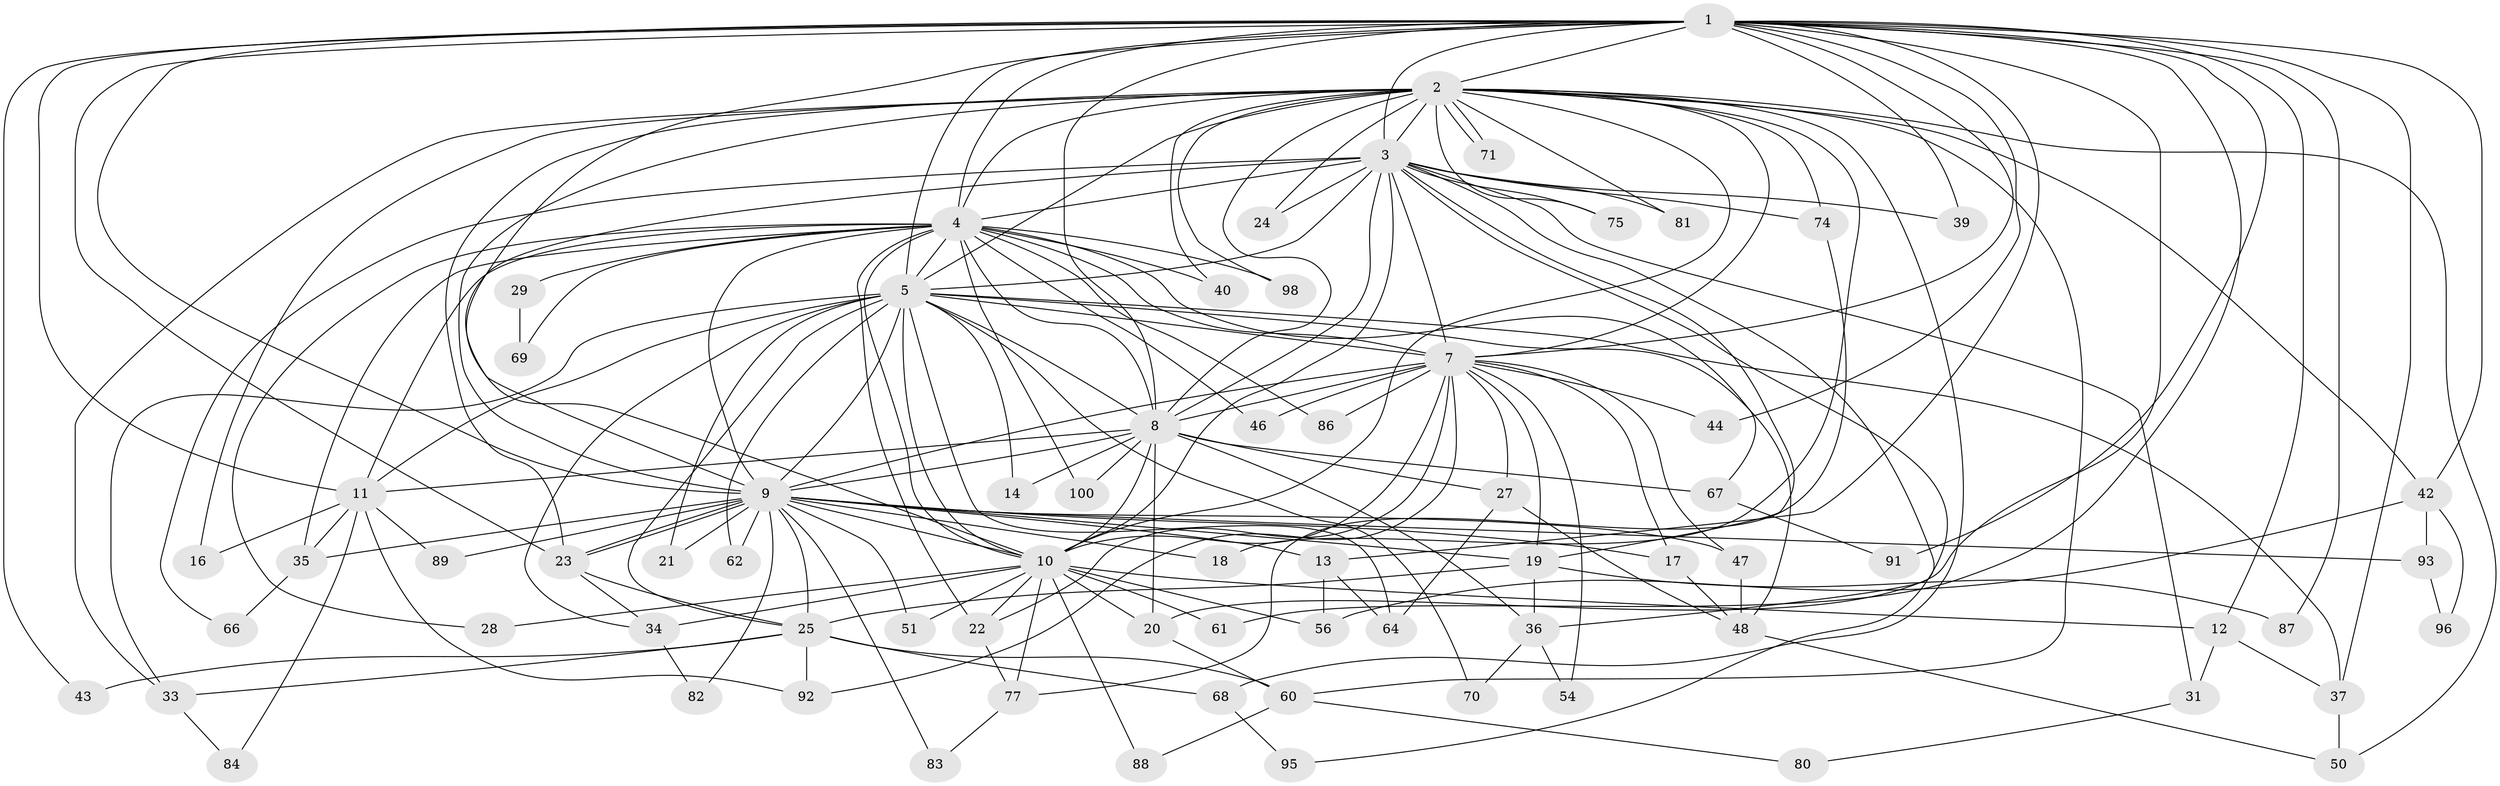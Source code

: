// original degree distribution, {22: 0.01, 25: 0.01, 19: 0.01, 18: 0.01, 21: 0.01, 14: 0.01, 20: 0.01, 16: 0.01, 27: 0.01, 17: 0.01, 9: 0.01, 4: 0.14, 2: 0.52, 3: 0.17, 5: 0.05, 6: 0.01}
// Generated by graph-tools (version 1.1) at 2025/11/02/21/25 10:11:08]
// undirected, 73 vertices, 185 edges
graph export_dot {
graph [start="1"]
  node [color=gray90,style=filled];
  1 [super="+97"];
  2 [super="+41"];
  3 [super="+15"];
  4 [super="+6"];
  5 [super="+38"];
  7 [super="+30"];
  8 [super="+32"];
  9 [super="+63"];
  10 [super="+45"];
  11 [super="+52"];
  12;
  13;
  14;
  16;
  17;
  18;
  19 [super="+78"];
  20;
  21;
  22 [super="+58"];
  23 [super="+49"];
  24;
  25 [super="+26"];
  27 [super="+85"];
  28;
  29;
  31;
  33 [super="+90"];
  34 [super="+55"];
  35 [super="+59"];
  36 [super="+65"];
  37 [super="+76"];
  39;
  40;
  42 [super="+72"];
  43;
  44;
  46;
  47 [super="+53"];
  48 [super="+57"];
  50 [super="+73"];
  51;
  54;
  56;
  60 [super="+99"];
  61;
  62;
  64;
  66;
  67;
  68;
  69;
  70;
  71;
  74;
  75;
  77 [super="+79"];
  80;
  81;
  82;
  83;
  84;
  86;
  87;
  88;
  89;
  91;
  92 [super="+94"];
  93;
  95;
  96;
  98;
  100;
  1 -- 2;
  1 -- 3;
  1 -- 4 [weight=2];
  1 -- 5;
  1 -- 7;
  1 -- 8;
  1 -- 9;
  1 -- 10;
  1 -- 12;
  1 -- 13;
  1 -- 20;
  1 -- 37;
  1 -- 39;
  1 -- 42;
  1 -- 43;
  1 -- 44;
  1 -- 61;
  1 -- 87;
  1 -- 91;
  1 -- 23;
  1 -- 11;
  2 -- 3;
  2 -- 4 [weight=2];
  2 -- 5 [weight=2];
  2 -- 7;
  2 -- 8;
  2 -- 9 [weight=2];
  2 -- 10;
  2 -- 16;
  2 -- 18;
  2 -- 24;
  2 -- 33;
  2 -- 40;
  2 -- 42;
  2 -- 50;
  2 -- 68;
  2 -- 71;
  2 -- 71;
  2 -- 74;
  2 -- 81;
  2 -- 98;
  2 -- 75;
  2 -- 23;
  2 -- 60;
  3 -- 4 [weight=2];
  3 -- 5;
  3 -- 7;
  3 -- 8;
  3 -- 9 [weight=2];
  3 -- 10;
  3 -- 19;
  3 -- 24;
  3 -- 31;
  3 -- 36;
  3 -- 39;
  3 -- 74;
  3 -- 75;
  3 -- 81;
  3 -- 95;
  3 -- 66;
  4 -- 5 [weight=2];
  4 -- 7 [weight=3];
  4 -- 8 [weight=2];
  4 -- 9 [weight=2];
  4 -- 10 [weight=2];
  4 -- 22;
  4 -- 28;
  4 -- 29 [weight=2];
  4 -- 35;
  4 -- 67;
  4 -- 69;
  4 -- 86;
  4 -- 100;
  4 -- 98;
  4 -- 11;
  4 -- 40;
  4 -- 46;
  5 -- 7;
  5 -- 8;
  5 -- 9;
  5 -- 10;
  5 -- 11;
  5 -- 14;
  5 -- 21;
  5 -- 25;
  5 -- 34;
  5 -- 48;
  5 -- 62;
  5 -- 64;
  5 -- 70;
  5 -- 33;
  5 -- 37;
  7 -- 8;
  7 -- 9;
  7 -- 10;
  7 -- 17;
  7 -- 22;
  7 -- 27;
  7 -- 44;
  7 -- 46;
  7 -- 47;
  7 -- 54;
  7 -- 86;
  7 -- 92;
  7 -- 19;
  8 -- 9;
  8 -- 10;
  8 -- 14;
  8 -- 20;
  8 -- 27;
  8 -- 36;
  8 -- 67;
  8 -- 100;
  8 -- 11;
  9 -- 10;
  9 -- 13;
  9 -- 17;
  9 -- 18;
  9 -- 19;
  9 -- 21;
  9 -- 23;
  9 -- 23;
  9 -- 35;
  9 -- 47;
  9 -- 51;
  9 -- 62;
  9 -- 82;
  9 -- 83;
  9 -- 89;
  9 -- 93;
  9 -- 25;
  10 -- 12;
  10 -- 28;
  10 -- 34;
  10 -- 56;
  10 -- 61;
  10 -- 77;
  10 -- 88;
  10 -- 51;
  10 -- 20;
  10 -- 22;
  11 -- 16;
  11 -- 84;
  11 -- 89;
  11 -- 92;
  11 -- 35;
  12 -- 31;
  12 -- 37;
  13 -- 56;
  13 -- 64;
  17 -- 48;
  19 -- 25;
  19 -- 36;
  19 -- 87;
  20 -- 60;
  22 -- 77;
  23 -- 25;
  23 -- 34;
  25 -- 33;
  25 -- 60;
  25 -- 68;
  25 -- 43;
  25 -- 92;
  27 -- 48;
  27 -- 64;
  29 -- 69;
  31 -- 80;
  33 -- 84;
  34 -- 82;
  35 -- 66;
  36 -- 54;
  36 -- 70;
  37 -- 50;
  42 -- 93;
  42 -- 96;
  42 -- 56;
  47 -- 48;
  48 -- 50;
  60 -- 80;
  60 -- 88;
  67 -- 91;
  68 -- 95;
  74 -- 77;
  77 -- 83;
  93 -- 96;
}
